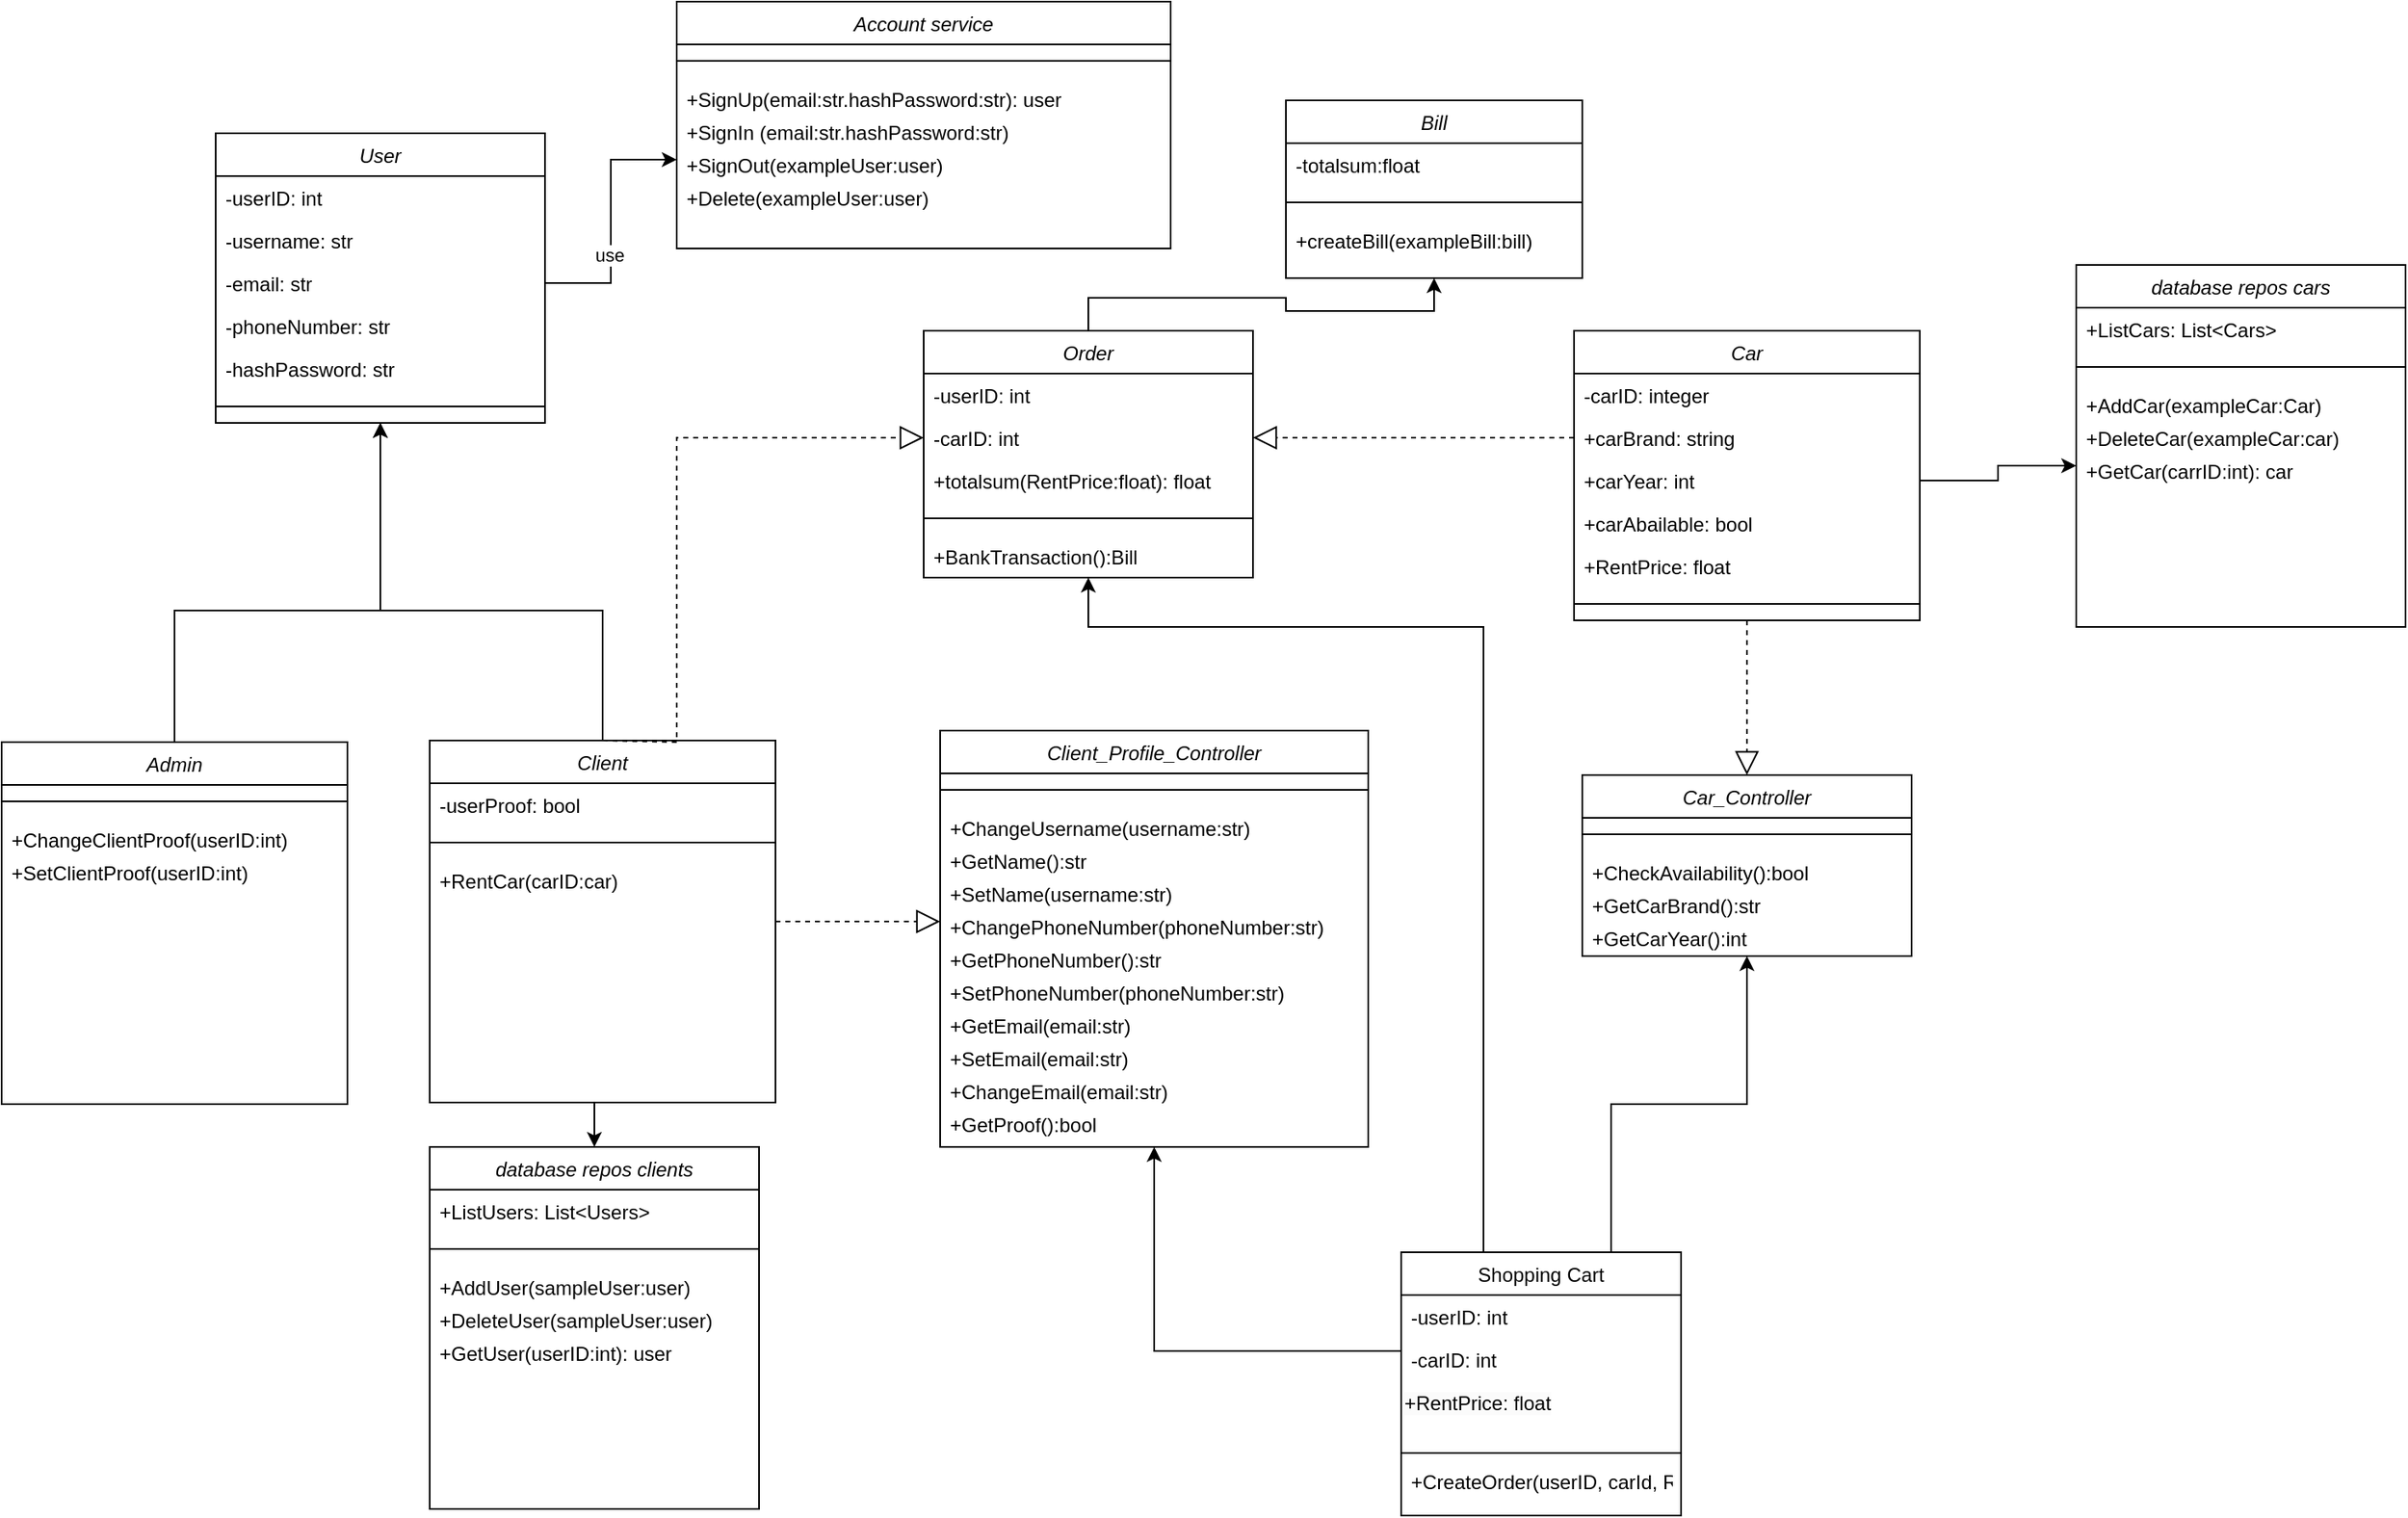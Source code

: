 <mxfile version="23.1.7" type="github">
  <diagram id="C5RBs43oDa-KdzZeNtuy" name="Page-1">
    <mxGraphModel dx="2587" dy="868" grid="1" gridSize="10" guides="1" tooltips="1" connect="1" arrows="1" fold="1" page="1" pageScale="1" pageWidth="827" pageHeight="1169" math="0" shadow="0">
      <root>
        <mxCell id="WIyWlLk6GJQsqaUBKTNV-0" />
        <mxCell id="WIyWlLk6GJQsqaUBKTNV-1" parent="WIyWlLk6GJQsqaUBKTNV-0" />
        <mxCell id="soWW_ZqdvupLJVpwj8kI-0" value="User" style="swimlane;fontStyle=2;align=center;verticalAlign=top;childLayout=stackLayout;horizontal=1;startSize=26;horizontalStack=0;resizeParent=1;resizeLast=0;collapsible=1;marginBottom=0;rounded=0;shadow=0;strokeWidth=1;" parent="WIyWlLk6GJQsqaUBKTNV-1" vertex="1">
          <mxGeometry x="90" y="700" width="200" height="176" as="geometry">
            <mxRectangle x="200" y="60" width="160" height="26" as="alternateBounds" />
          </mxGeometry>
        </mxCell>
        <mxCell id="soWW_ZqdvupLJVpwj8kI-93" value="-userID: int" style="text;align=left;verticalAlign=top;spacingLeft=4;spacingRight=4;overflow=hidden;rotatable=0;points=[[0,0.5],[1,0.5]];portConstraint=eastwest;rounded=0;shadow=0;html=0;" parent="soWW_ZqdvupLJVpwj8kI-0" vertex="1">
          <mxGeometry y="26" width="200" height="26" as="geometry" />
        </mxCell>
        <mxCell id="soWW_ZqdvupLJVpwj8kI-2" value="-username: str" style="text;align=left;verticalAlign=top;spacingLeft=4;spacingRight=4;overflow=hidden;rotatable=0;points=[[0,0.5],[1,0.5]];portConstraint=eastwest;" parent="soWW_ZqdvupLJVpwj8kI-0" vertex="1">
          <mxGeometry y="52" width="200" height="26" as="geometry" />
        </mxCell>
        <mxCell id="Kl_dRkSv7i4Bv8vPfmTF-9" value="-email: str" style="text;align=left;verticalAlign=top;spacingLeft=4;spacingRight=4;overflow=hidden;rotatable=0;points=[[0,0.5],[1,0.5]];portConstraint=eastwest;rounded=0;shadow=0;html=0;" parent="soWW_ZqdvupLJVpwj8kI-0" vertex="1">
          <mxGeometry y="78" width="200" height="26" as="geometry" />
        </mxCell>
        <mxCell id="Kl_dRkSv7i4Bv8vPfmTF-8" value="-phoneNumber: str" style="text;align=left;verticalAlign=top;spacingLeft=4;spacingRight=4;overflow=hidden;rotatable=0;points=[[0,0.5],[1,0.5]];portConstraint=eastwest;rounded=0;shadow=0;html=0;" parent="soWW_ZqdvupLJVpwj8kI-0" vertex="1">
          <mxGeometry y="104" width="200" height="26" as="geometry" />
        </mxCell>
        <mxCell id="soWW_ZqdvupLJVpwj8kI-47" value="-hashPassword: str" style="text;align=left;verticalAlign=top;spacingLeft=4;spacingRight=4;overflow=hidden;rotatable=0;points=[[0,0.5],[1,0.5]];portConstraint=eastwest;rounded=0;shadow=0;html=0;" parent="soWW_ZqdvupLJVpwj8kI-0" vertex="1">
          <mxGeometry y="130" width="200" height="26" as="geometry" />
        </mxCell>
        <mxCell id="soWW_ZqdvupLJVpwj8kI-3" value="" style="line;html=1;strokeWidth=1;align=left;verticalAlign=middle;spacingTop=-1;spacingLeft=3;spacingRight=3;rotatable=0;labelPosition=right;points=[];portConstraint=eastwest;" parent="soWW_ZqdvupLJVpwj8kI-0" vertex="1">
          <mxGeometry y="156" width="200" height="20" as="geometry" />
        </mxCell>
        <mxCell id="wOOfgnsHMAA_3vp998aU-0" style="edgeStyle=orthogonalEdgeStyle;rounded=0;orthogonalLoop=1;jettySize=auto;html=1;exitX=0.5;exitY=0;exitDx=0;exitDy=0;entryX=0.5;entryY=1;entryDx=0;entryDy=0;" edge="1" parent="WIyWlLk6GJQsqaUBKTNV-1" source="soWW_ZqdvupLJVpwj8kI-10" target="soWW_ZqdvupLJVpwj8kI-0">
          <mxGeometry relative="1" as="geometry">
            <mxPoint x="130" y="910" as="targetPoint" />
            <Array as="points">
              <mxPoint x="65" y="990" />
              <mxPoint x="190" y="990" />
            </Array>
          </mxGeometry>
        </mxCell>
        <mxCell id="soWW_ZqdvupLJVpwj8kI-10" value="Admin" style="swimlane;fontStyle=2;align=center;verticalAlign=top;childLayout=stackLayout;horizontal=1;startSize=26;horizontalStack=0;resizeParent=1;resizeLast=0;collapsible=1;marginBottom=0;rounded=0;shadow=0;strokeWidth=1;" parent="WIyWlLk6GJQsqaUBKTNV-1" vertex="1">
          <mxGeometry x="-40" y="1070" width="210" height="220" as="geometry">
            <mxRectangle x="200" y="60" width="160" height="26" as="alternateBounds" />
          </mxGeometry>
        </mxCell>
        <mxCell id="soWW_ZqdvupLJVpwj8kI-13" value="" style="line;html=1;strokeWidth=1;align=left;verticalAlign=middle;spacingTop=-1;spacingLeft=3;spacingRight=3;rotatable=0;labelPosition=right;points=[];portConstraint=eastwest;" parent="soWW_ZqdvupLJVpwj8kI-10" vertex="1">
          <mxGeometry y="26" width="210" height="20" as="geometry" />
        </mxCell>
        <mxCell id="soWW_ZqdvupLJVpwj8kI-92" value="+ChangeClientProof(userID:int)" style="text;align=left;verticalAlign=top;spacingLeft=4;spacingRight=4;overflow=hidden;rotatable=0;points=[[0,0.5],[1,0.5]];portConstraint=eastwest;" parent="soWW_ZqdvupLJVpwj8kI-10" vertex="1">
          <mxGeometry y="46" width="210" height="20" as="geometry" />
        </mxCell>
        <mxCell id="soWW_ZqdvupLJVpwj8kI-95" value="+SetClientProof(userID:int)" style="text;align=left;verticalAlign=top;spacingLeft=4;spacingRight=4;overflow=hidden;rotatable=0;points=[[0,0.5],[1,0.5]];portConstraint=eastwest;" parent="soWW_ZqdvupLJVpwj8kI-10" vertex="1">
          <mxGeometry y="66" width="210" height="20" as="geometry" />
        </mxCell>
        <mxCell id="soWW_ZqdvupLJVpwj8kI-132" style="edgeStyle=orthogonalEdgeStyle;rounded=0;orthogonalLoop=1;jettySize=auto;html=1;exitX=0.5;exitY=1;exitDx=0;exitDy=0;entryX=0.5;entryY=0;entryDx=0;entryDy=0;" parent="WIyWlLk6GJQsqaUBKTNV-1" source="soWW_ZqdvupLJVpwj8kI-19" target="soWW_ZqdvupLJVpwj8kI-125" edge="1">
          <mxGeometry relative="1" as="geometry" />
        </mxCell>
        <mxCell id="wOOfgnsHMAA_3vp998aU-1" style="edgeStyle=orthogonalEdgeStyle;rounded=0;orthogonalLoop=1;jettySize=auto;html=1;exitX=0.5;exitY=0;exitDx=0;exitDy=0;entryX=0.5;entryY=1;entryDx=0;entryDy=0;" edge="1" parent="WIyWlLk6GJQsqaUBKTNV-1" source="soWW_ZqdvupLJVpwj8kI-19" target="soWW_ZqdvupLJVpwj8kI-0">
          <mxGeometry relative="1" as="geometry">
            <Array as="points">
              <mxPoint x="320" y="990" />
              <mxPoint x="160" y="990" />
            </Array>
          </mxGeometry>
        </mxCell>
        <mxCell id="soWW_ZqdvupLJVpwj8kI-19" value="Client" style="swimlane;fontStyle=2;align=center;verticalAlign=top;childLayout=stackLayout;horizontal=1;startSize=26;horizontalStack=0;resizeParent=1;resizeLast=0;collapsible=1;marginBottom=0;rounded=0;shadow=0;strokeWidth=1;" parent="WIyWlLk6GJQsqaUBKTNV-1" vertex="1">
          <mxGeometry x="220" y="1069" width="210" height="220" as="geometry">
            <mxRectangle x="200" y="60" width="160" height="26" as="alternateBounds" />
          </mxGeometry>
        </mxCell>
        <mxCell id="soWW_ZqdvupLJVpwj8kI-96" value="-userProof: bool" style="text;align=left;verticalAlign=top;spacingLeft=4;spacingRight=4;overflow=hidden;rotatable=0;points=[[0,0.5],[1,0.5]];portConstraint=eastwest;rounded=0;shadow=0;html=0;" parent="soWW_ZqdvupLJVpwj8kI-19" vertex="1">
          <mxGeometry y="26" width="210" height="26" as="geometry" />
        </mxCell>
        <mxCell id="soWW_ZqdvupLJVpwj8kI-22" value="" style="line;html=1;strokeWidth=1;align=left;verticalAlign=middle;spacingTop=-1;spacingLeft=3;spacingRight=3;rotatable=0;labelPosition=right;points=[];portConstraint=eastwest;" parent="soWW_ZqdvupLJVpwj8kI-19" vertex="1">
          <mxGeometry y="52" width="210" height="20" as="geometry" />
        </mxCell>
        <mxCell id="soWW_ZqdvupLJVpwj8kI-25" value="+RentCar(carID:car)" style="text;align=left;verticalAlign=top;spacingLeft=4;spacingRight=4;overflow=hidden;rotatable=0;points=[[0,0.5],[1,0.5]];portConstraint=eastwest;" parent="soWW_ZqdvupLJVpwj8kI-19" vertex="1">
          <mxGeometry y="72" width="210" height="20" as="geometry" />
        </mxCell>
        <mxCell id="soWW_ZqdvupLJVpwj8kI-28" value="Client_Profile_Controller" style="swimlane;fontStyle=2;align=center;verticalAlign=top;childLayout=stackLayout;horizontal=1;startSize=26;horizontalStack=0;resizeParent=1;resizeLast=0;collapsible=1;marginBottom=0;rounded=0;shadow=0;strokeWidth=1;" parent="WIyWlLk6GJQsqaUBKTNV-1" vertex="1">
          <mxGeometry x="530" y="1063" width="260" height="253" as="geometry">
            <mxRectangle x="200" y="60" width="160" height="26" as="alternateBounds" />
          </mxGeometry>
        </mxCell>
        <mxCell id="soWW_ZqdvupLJVpwj8kI-33" value="" style="line;html=1;strokeWidth=1;align=left;verticalAlign=middle;spacingTop=-1;spacingLeft=3;spacingRight=3;rotatable=0;labelPosition=right;points=[];portConstraint=eastwest;" parent="soWW_ZqdvupLJVpwj8kI-28" vertex="1">
          <mxGeometry y="26" width="260" height="20" as="geometry" />
        </mxCell>
        <mxCell id="soWW_ZqdvupLJVpwj8kI-34" value="+ChangeUsername(username:str)" style="text;align=left;verticalAlign=top;spacingLeft=4;spacingRight=4;overflow=hidden;rotatable=0;points=[[0,0.5],[1,0.5]];portConstraint=eastwest;" parent="soWW_ZqdvupLJVpwj8kI-28" vertex="1">
          <mxGeometry y="46" width="260" height="20" as="geometry" />
        </mxCell>
        <mxCell id="soWW_ZqdvupLJVpwj8kI-35" value="+GetName():str" style="text;align=left;verticalAlign=top;spacingLeft=4;spacingRight=4;overflow=hidden;rotatable=0;points=[[0,0.5],[1,0.5]];portConstraint=eastwest;" parent="soWW_ZqdvupLJVpwj8kI-28" vertex="1">
          <mxGeometry y="66" width="260" height="20" as="geometry" />
        </mxCell>
        <mxCell id="soWW_ZqdvupLJVpwj8kI-37" value="+SetName(username:str)" style="text;align=left;verticalAlign=top;spacingLeft=4;spacingRight=4;overflow=hidden;rotatable=0;points=[[0,0.5],[1,0.5]];portConstraint=eastwest;" parent="soWW_ZqdvupLJVpwj8kI-28" vertex="1">
          <mxGeometry y="86" width="260" height="20" as="geometry" />
        </mxCell>
        <mxCell id="soWW_ZqdvupLJVpwj8kI-39" value="+ChangePhoneNumber(phoneNumber:str)" style="text;align=left;verticalAlign=top;spacingLeft=4;spacingRight=4;overflow=hidden;rotatable=0;points=[[0,0.5],[1,0.5]];portConstraint=eastwest;" parent="soWW_ZqdvupLJVpwj8kI-28" vertex="1">
          <mxGeometry y="106" width="260" height="20" as="geometry" />
        </mxCell>
        <mxCell id="soWW_ZqdvupLJVpwj8kI-40" value="+GetPhoneNumber():str" style="text;align=left;verticalAlign=top;spacingLeft=4;spacingRight=4;overflow=hidden;rotatable=0;points=[[0,0.5],[1,0.5]];portConstraint=eastwest;" parent="soWW_ZqdvupLJVpwj8kI-28" vertex="1">
          <mxGeometry y="126" width="260" height="20" as="geometry" />
        </mxCell>
        <mxCell id="soWW_ZqdvupLJVpwj8kI-41" value="+SetPhoneNumber(phoneNumber:str)" style="text;align=left;verticalAlign=top;spacingLeft=4;spacingRight=4;overflow=hidden;rotatable=0;points=[[0,0.5],[1,0.5]];portConstraint=eastwest;" parent="soWW_ZqdvupLJVpwj8kI-28" vertex="1">
          <mxGeometry y="146" width="260" height="20" as="geometry" />
        </mxCell>
        <mxCell id="soWW_ZqdvupLJVpwj8kI-42" value="+GetEmail(email:str)" style="text;align=left;verticalAlign=top;spacingLeft=4;spacingRight=4;overflow=hidden;rotatable=0;points=[[0,0.5],[1,0.5]];portConstraint=eastwest;" parent="soWW_ZqdvupLJVpwj8kI-28" vertex="1">
          <mxGeometry y="166" width="260" height="20" as="geometry" />
        </mxCell>
        <mxCell id="soWW_ZqdvupLJVpwj8kI-43" value="+SetEmail(email:str)" style="text;align=left;verticalAlign=top;spacingLeft=4;spacingRight=4;overflow=hidden;rotatable=0;points=[[0,0.5],[1,0.5]];portConstraint=eastwest;" parent="soWW_ZqdvupLJVpwj8kI-28" vertex="1">
          <mxGeometry y="186" width="260" height="20" as="geometry" />
        </mxCell>
        <mxCell id="soWW_ZqdvupLJVpwj8kI-44" value="+ChangeEmail(email:str)" style="text;align=left;verticalAlign=top;spacingLeft=4;spacingRight=4;overflow=hidden;rotatable=0;points=[[0,0.5],[1,0.5]];portConstraint=eastwest;" parent="soWW_ZqdvupLJVpwj8kI-28" vertex="1">
          <mxGeometry y="206" width="260" height="20" as="geometry" />
        </mxCell>
        <mxCell id="soWW_ZqdvupLJVpwj8kI-94" value="+GetProof():bool" style="text;align=left;verticalAlign=top;spacingLeft=4;spacingRight=4;overflow=hidden;rotatable=0;points=[[0,0.5],[1,0.5]];portConstraint=eastwest;" parent="soWW_ZqdvupLJVpwj8kI-28" vertex="1">
          <mxGeometry y="226" width="260" height="20" as="geometry" />
        </mxCell>
        <mxCell id="soWW_ZqdvupLJVpwj8kI-51" value="" style="endArrow=block;dashed=1;endFill=0;endSize=12;html=1;rounded=0;entryX=0;entryY=0.5;entryDx=0;entryDy=0;exitX=1;exitY=0.5;exitDx=0;exitDy=0;" parent="WIyWlLk6GJQsqaUBKTNV-1" source="soWW_ZqdvupLJVpwj8kI-19" target="soWW_ZqdvupLJVpwj8kI-39" edge="1">
          <mxGeometry width="160" relative="1" as="geometry">
            <mxPoint x="430" y="1196" as="sourcePoint" />
            <mxPoint x="530" y="1140" as="targetPoint" />
            <Array as="points" />
          </mxGeometry>
        </mxCell>
        <mxCell id="soWW_ZqdvupLJVpwj8kI-81" style="edgeStyle=orthogonalEdgeStyle;rounded=0;orthogonalLoop=1;jettySize=auto;html=1;exitX=0.75;exitY=0;exitDx=0;exitDy=0;entryX=0.5;entryY=1;entryDx=0;entryDy=0;" parent="WIyWlLk6GJQsqaUBKTNV-1" source="soWW_ZqdvupLJVpwj8kI-52" target="soWW_ZqdvupLJVpwj8kI-70" edge="1">
          <mxGeometry relative="1" as="geometry" />
        </mxCell>
        <mxCell id="wOOfgnsHMAA_3vp998aU-40" style="edgeStyle=orthogonalEdgeStyle;rounded=0;orthogonalLoop=1;jettySize=auto;html=1;exitX=0.5;exitY=0;exitDx=0;exitDy=0;entryX=0.5;entryY=1;entryDx=0;entryDy=0;" edge="1" parent="WIyWlLk6GJQsqaUBKTNV-1" source="soWW_ZqdvupLJVpwj8kI-52" target="wOOfgnsHMAA_3vp998aU-22">
          <mxGeometry relative="1" as="geometry">
            <Array as="points">
              <mxPoint x="860" y="1380" />
              <mxPoint x="860" y="1000" />
              <mxPoint x="620" y="1000" />
            </Array>
          </mxGeometry>
        </mxCell>
        <mxCell id="soWW_ZqdvupLJVpwj8kI-52" value="Shopping Cart" style="swimlane;fontStyle=0;align=center;verticalAlign=top;childLayout=stackLayout;horizontal=1;startSize=26;horizontalStack=0;resizeParent=1;resizeLast=0;collapsible=1;marginBottom=0;rounded=0;shadow=0;strokeWidth=1;" parent="WIyWlLk6GJQsqaUBKTNV-1" vertex="1">
          <mxGeometry x="810" y="1380" width="170" height="160" as="geometry">
            <mxRectangle x="550" y="140" width="160" height="26" as="alternateBounds" />
          </mxGeometry>
        </mxCell>
        <mxCell id="soWW_ZqdvupLJVpwj8kI-1" value="-userID: int" style="text;align=left;verticalAlign=top;spacingLeft=4;spacingRight=4;overflow=hidden;rotatable=0;points=[[0,0.5],[1,0.5]];portConstraint=eastwest;rounded=0;shadow=0;html=0;" parent="soWW_ZqdvupLJVpwj8kI-52" vertex="1">
          <mxGeometry y="26" width="170" height="26" as="geometry" />
        </mxCell>
        <mxCell id="soWW_ZqdvupLJVpwj8kI-61" value="-carID: int" style="text;align=left;verticalAlign=top;spacingLeft=4;spacingRight=4;overflow=hidden;rotatable=0;points=[[0,0.5],[1,0.5]];portConstraint=eastwest;rounded=0;shadow=0;html=0;" parent="soWW_ZqdvupLJVpwj8kI-52" vertex="1">
          <mxGeometry y="52" width="170" height="26" as="geometry" />
        </mxCell>
        <mxCell id="wOOfgnsHMAA_3vp998aU-41" value="&lt;span style=&quot;color: rgb(0, 0, 0); font-family: Helvetica; font-size: 12px; font-style: normal; font-variant-ligatures: normal; font-variant-caps: normal; font-weight: 400; letter-spacing: normal; orphans: 2; text-align: left; text-indent: 0px; text-transform: none; widows: 2; word-spacing: 0px; -webkit-text-stroke-width: 0px; background-color: rgb(251, 251, 251); text-decoration-thickness: initial; text-decoration-style: initial; text-decoration-color: initial; float: none; display: inline !important;&quot;&gt;+RentPrice: float&lt;/span&gt;" style="text;whiteSpace=wrap;html=1;" vertex="1" parent="soWW_ZqdvupLJVpwj8kI-52">
          <mxGeometry y="78" width="170" height="40" as="geometry" />
        </mxCell>
        <mxCell id="soWW_ZqdvupLJVpwj8kI-58" value="" style="line;html=1;strokeWidth=1;align=left;verticalAlign=middle;spacingTop=-1;spacingLeft=3;spacingRight=3;rotatable=0;labelPosition=right;points=[];portConstraint=eastwest;" parent="soWW_ZqdvupLJVpwj8kI-52" vertex="1">
          <mxGeometry y="118" width="170" height="8" as="geometry" />
        </mxCell>
        <mxCell id="soWW_ZqdvupLJVpwj8kI-112" value="+CreateOrder(userID, carId, RentPrice):order" style="text;align=left;verticalAlign=top;spacingLeft=4;spacingRight=4;overflow=hidden;rotatable=0;points=[[0,0.5],[1,0.5]];portConstraint=eastwest;" parent="soWW_ZqdvupLJVpwj8kI-52" vertex="1">
          <mxGeometry y="126" width="170" height="24" as="geometry" />
        </mxCell>
        <mxCell id="soWW_ZqdvupLJVpwj8kI-62" value="Car" style="swimlane;fontStyle=2;align=center;verticalAlign=top;childLayout=stackLayout;horizontal=1;startSize=26;horizontalStack=0;resizeParent=1;resizeLast=0;collapsible=1;marginBottom=0;rounded=0;shadow=0;strokeWidth=1;" parent="WIyWlLk6GJQsqaUBKTNV-1" vertex="1">
          <mxGeometry x="915" y="820" width="210" height="176" as="geometry">
            <mxRectangle x="200" y="60" width="160" height="26" as="alternateBounds" />
          </mxGeometry>
        </mxCell>
        <mxCell id="soWW_ZqdvupLJVpwj8kI-63" value="-carID: integer" style="text;align=left;verticalAlign=top;spacingLeft=4;spacingRight=4;overflow=hidden;rotatable=0;points=[[0,0.5],[1,0.5]];portConstraint=eastwest;rounded=0;shadow=0;html=0;" parent="soWW_ZqdvupLJVpwj8kI-62" vertex="1">
          <mxGeometry y="26" width="210" height="26" as="geometry" />
        </mxCell>
        <mxCell id="wOOfgnsHMAA_3vp998aU-2" value="+carBrand: string" style="text;align=left;verticalAlign=top;spacingLeft=4;spacingRight=4;overflow=hidden;rotatable=0;points=[[0,0.5],[1,0.5]];portConstraint=eastwest;" vertex="1" parent="soWW_ZqdvupLJVpwj8kI-62">
          <mxGeometry y="52" width="210" height="26" as="geometry" />
        </mxCell>
        <mxCell id="soWW_ZqdvupLJVpwj8kI-64" value="+carYear: int" style="text;align=left;verticalAlign=top;spacingLeft=4;spacingRight=4;overflow=hidden;rotatable=0;points=[[0,0.5],[1,0.5]];portConstraint=eastwest;" parent="soWW_ZqdvupLJVpwj8kI-62" vertex="1">
          <mxGeometry y="78" width="210" height="26" as="geometry" />
        </mxCell>
        <mxCell id="wOOfgnsHMAA_3vp998aU-33" value="+carAbailable: bool" style="text;align=left;verticalAlign=top;spacingLeft=4;spacingRight=4;overflow=hidden;rotatable=0;points=[[0,0.5],[1,0.5]];portConstraint=eastwest;" vertex="1" parent="soWW_ZqdvupLJVpwj8kI-62">
          <mxGeometry y="104" width="210" height="26" as="geometry" />
        </mxCell>
        <mxCell id="wOOfgnsHMAA_3vp998aU-34" value="+RentPrice: float" style="text;align=left;verticalAlign=top;spacingLeft=4;spacingRight=4;overflow=hidden;rotatable=0;points=[[0,0.5],[1,0.5]];portConstraint=eastwest;" vertex="1" parent="soWW_ZqdvupLJVpwj8kI-62">
          <mxGeometry y="130" width="210" height="26" as="geometry" />
        </mxCell>
        <mxCell id="soWW_ZqdvupLJVpwj8kI-66" value="" style="line;html=1;strokeWidth=1;align=left;verticalAlign=middle;spacingTop=-1;spacingLeft=3;spacingRight=3;rotatable=0;labelPosition=right;points=[];portConstraint=eastwest;" parent="soWW_ZqdvupLJVpwj8kI-62" vertex="1">
          <mxGeometry y="156" width="210" height="20" as="geometry" />
        </mxCell>
        <mxCell id="soWW_ZqdvupLJVpwj8kI-70" value="Car_Controller" style="swimlane;fontStyle=2;align=center;verticalAlign=top;childLayout=stackLayout;horizontal=1;startSize=26;horizontalStack=0;resizeParent=1;resizeLast=0;collapsible=1;marginBottom=0;rounded=0;shadow=0;strokeWidth=1;" parent="WIyWlLk6GJQsqaUBKTNV-1" vertex="1">
          <mxGeometry x="920" y="1090" width="200" height="110" as="geometry">
            <mxRectangle x="200" y="60" width="160" height="26" as="alternateBounds" />
          </mxGeometry>
        </mxCell>
        <mxCell id="soWW_ZqdvupLJVpwj8kI-74" value="" style="line;html=1;strokeWidth=1;align=left;verticalAlign=middle;spacingTop=-1;spacingLeft=3;spacingRight=3;rotatable=0;labelPosition=right;points=[];portConstraint=eastwest;" parent="soWW_ZqdvupLJVpwj8kI-70" vertex="1">
          <mxGeometry y="26" width="200" height="20" as="geometry" />
        </mxCell>
        <mxCell id="wOOfgnsHMAA_3vp998aU-32" value="+CheckAvailability():bool" style="text;align=left;verticalAlign=top;spacingLeft=4;spacingRight=4;overflow=hidden;rotatable=0;points=[[0,0.5],[1,0.5]];portConstraint=eastwest;" vertex="1" parent="soWW_ZqdvupLJVpwj8kI-70">
          <mxGeometry y="46" width="200" height="20" as="geometry" />
        </mxCell>
        <mxCell id="soWW_ZqdvupLJVpwj8kI-76" value="+GetCarBrand():str&#xa;" style="text;align=left;verticalAlign=top;spacingLeft=4;spacingRight=4;overflow=hidden;rotatable=0;points=[[0,0.5],[1,0.5]];portConstraint=eastwest;" parent="soWW_ZqdvupLJVpwj8kI-70" vertex="1">
          <mxGeometry y="66" width="200" height="20" as="geometry" />
        </mxCell>
        <mxCell id="wOOfgnsHMAA_3vp998aU-21" value="+GetCarYear():int" style="text;align=left;verticalAlign=top;spacingLeft=4;spacingRight=4;overflow=hidden;rotatable=0;points=[[0,0.5],[1,0.5]];portConstraint=eastwest;" vertex="1" parent="soWW_ZqdvupLJVpwj8kI-70">
          <mxGeometry y="86" width="200" height="20" as="geometry" />
        </mxCell>
        <mxCell id="soWW_ZqdvupLJVpwj8kI-80" style="edgeStyle=orthogonalEdgeStyle;rounded=0;orthogonalLoop=1;jettySize=auto;html=1;exitX=0;exitY=0.5;exitDx=0;exitDy=0;entryX=0.5;entryY=1;entryDx=0;entryDy=0;" parent="WIyWlLk6GJQsqaUBKTNV-1" source="soWW_ZqdvupLJVpwj8kI-61" target="soWW_ZqdvupLJVpwj8kI-28" edge="1">
          <mxGeometry relative="1" as="geometry">
            <mxPoint x="810" y="1380" as="sourcePoint" />
            <mxPoint x="660" y="1290" as="targetPoint" />
            <Array as="points">
              <mxPoint x="810" y="1440" />
              <mxPoint x="660" y="1440" />
            </Array>
          </mxGeometry>
        </mxCell>
        <mxCell id="soWW_ZqdvupLJVpwj8kI-82" value="Account service" style="swimlane;fontStyle=2;align=center;verticalAlign=top;childLayout=stackLayout;horizontal=1;startSize=26;horizontalStack=0;resizeParent=1;resizeLast=0;collapsible=1;marginBottom=0;rounded=0;shadow=0;strokeWidth=1;" parent="WIyWlLk6GJQsqaUBKTNV-1" vertex="1">
          <mxGeometry x="370" y="620" width="300" height="150" as="geometry">
            <mxRectangle x="200" y="60" width="160" height="26" as="alternateBounds" />
          </mxGeometry>
        </mxCell>
        <mxCell id="soWW_ZqdvupLJVpwj8kI-87" value="" style="line;html=1;strokeWidth=1;align=left;verticalAlign=middle;spacingTop=-1;spacingLeft=3;spacingRight=3;rotatable=0;labelPosition=right;points=[];portConstraint=eastwest;" parent="soWW_ZqdvupLJVpwj8kI-82" vertex="1">
          <mxGeometry y="26" width="300" height="20" as="geometry" />
        </mxCell>
        <mxCell id="soWW_ZqdvupLJVpwj8kI-88" value="+SignUp(email:str.hashPassword:str): user" style="text;align=left;verticalAlign=top;spacingLeft=4;spacingRight=4;overflow=hidden;rotatable=0;points=[[0,0.5],[1,0.5]];portConstraint=eastwest;" parent="soWW_ZqdvupLJVpwj8kI-82" vertex="1">
          <mxGeometry y="46" width="300" height="20" as="geometry" />
        </mxCell>
        <mxCell id="soWW_ZqdvupLJVpwj8kI-103" value="+SignIn (email:str.hashPassword:str)&#xa;" style="text;align=left;verticalAlign=top;spacingLeft=4;spacingRight=4;overflow=hidden;rotatable=0;points=[[0,0.5],[1,0.5]];portConstraint=eastwest;" parent="soWW_ZqdvupLJVpwj8kI-82" vertex="1">
          <mxGeometry y="66" width="300" height="20" as="geometry" />
        </mxCell>
        <mxCell id="soWW_ZqdvupLJVpwj8kI-104" value="+SignOut(exampleUser:user)" style="text;align=left;verticalAlign=top;spacingLeft=4;spacingRight=4;overflow=hidden;rotatable=0;points=[[0,0.5],[1,0.5]];portConstraint=eastwest;" parent="soWW_ZqdvupLJVpwj8kI-82" vertex="1">
          <mxGeometry y="86" width="300" height="20" as="geometry" />
        </mxCell>
        <mxCell id="soWW_ZqdvupLJVpwj8kI-105" value="+Delete(exampleUser:user)" style="text;align=left;verticalAlign=top;spacingLeft=4;spacingRight=4;overflow=hidden;rotatable=0;points=[[0,0.5],[1,0.5]];portConstraint=eastwest;" parent="soWW_ZqdvupLJVpwj8kI-82" vertex="1">
          <mxGeometry y="106" width="300" height="20" as="geometry" />
        </mxCell>
        <mxCell id="soWW_ZqdvupLJVpwj8kI-101" value="" style="endArrow=block;dashed=1;endFill=0;endSize=12;html=1;rounded=0;entryX=0.5;entryY=0;entryDx=0;entryDy=0;exitX=0.5;exitY=1;exitDx=0;exitDy=0;" parent="WIyWlLk6GJQsqaUBKTNV-1" source="soWW_ZqdvupLJVpwj8kI-62" target="soWW_ZqdvupLJVpwj8kI-70" edge="1">
          <mxGeometry width="160" relative="1" as="geometry">
            <mxPoint x="952" y="970" as="sourcePoint" />
            <mxPoint x="1060" y="1035" as="targetPoint" />
          </mxGeometry>
        </mxCell>
        <mxCell id="soWW_ZqdvupLJVpwj8kI-106" style="edgeStyle=orthogonalEdgeStyle;rounded=0;orthogonalLoop=1;jettySize=auto;html=1;exitX=1;exitY=0.5;exitDx=0;exitDy=0;entryX=0;entryY=0.5;entryDx=0;entryDy=0;" parent="WIyWlLk6GJQsqaUBKTNV-1" source="Kl_dRkSv7i4Bv8vPfmTF-9" target="soWW_ZqdvupLJVpwj8kI-104" edge="1">
          <mxGeometry relative="1" as="geometry" />
        </mxCell>
        <mxCell id="soWW_ZqdvupLJVpwj8kI-107" value="use" style="edgeLabel;html=1;align=center;verticalAlign=middle;resizable=0;points=[];" parent="soWW_ZqdvupLJVpwj8kI-106" vertex="1" connectable="0">
          <mxGeometry x="-0.262" y="1" relative="1" as="geometry">
            <mxPoint as="offset" />
          </mxGeometry>
        </mxCell>
        <mxCell id="soWW_ZqdvupLJVpwj8kI-125" value="database repos clients" style="swimlane;fontStyle=2;align=center;verticalAlign=top;childLayout=stackLayout;horizontal=1;startSize=26;horizontalStack=0;resizeParent=1;resizeLast=0;collapsible=1;marginBottom=0;rounded=0;shadow=0;strokeWidth=1;" parent="WIyWlLk6GJQsqaUBKTNV-1" vertex="1">
          <mxGeometry x="220" y="1316" width="200" height="220" as="geometry">
            <mxRectangle x="200" y="60" width="160" height="26" as="alternateBounds" />
          </mxGeometry>
        </mxCell>
        <mxCell id="soWW_ZqdvupLJVpwj8kI-130" value="+ListUsers: List&lt;Users&gt;" style="text;align=left;verticalAlign=top;spacingLeft=4;spacingRight=4;overflow=hidden;rotatable=0;points=[[0,0.5],[1,0.5]];portConstraint=eastwest;" parent="soWW_ZqdvupLJVpwj8kI-125" vertex="1">
          <mxGeometry y="26" width="200" height="26" as="geometry" />
        </mxCell>
        <mxCell id="soWW_ZqdvupLJVpwj8kI-127" value="" style="line;html=1;strokeWidth=1;align=left;verticalAlign=middle;spacingTop=-1;spacingLeft=3;spacingRight=3;rotatable=0;labelPosition=right;points=[];portConstraint=eastwest;" parent="soWW_ZqdvupLJVpwj8kI-125" vertex="1">
          <mxGeometry y="52" width="200" height="20" as="geometry" />
        </mxCell>
        <mxCell id="soWW_ZqdvupLJVpwj8kI-128" value="+AddUser(sampleUser:user)" style="text;align=left;verticalAlign=top;spacingLeft=4;spacingRight=4;overflow=hidden;rotatable=0;points=[[0,0.5],[1,0.5]];portConstraint=eastwest;" parent="soWW_ZqdvupLJVpwj8kI-125" vertex="1">
          <mxGeometry y="72" width="200" height="20" as="geometry" />
        </mxCell>
        <mxCell id="soWW_ZqdvupLJVpwj8kI-129" value="+DeleteUser(sampleUser:user)" style="text;align=left;verticalAlign=top;spacingLeft=4;spacingRight=4;overflow=hidden;rotatable=0;points=[[0,0.5],[1,0.5]];portConstraint=eastwest;" parent="soWW_ZqdvupLJVpwj8kI-125" vertex="1">
          <mxGeometry y="92" width="200" height="20" as="geometry" />
        </mxCell>
        <mxCell id="soWW_ZqdvupLJVpwj8kI-131" value="+GetUser(userID:int): user" style="text;align=left;verticalAlign=top;spacingLeft=4;spacingRight=4;overflow=hidden;rotatable=0;points=[[0,0.5],[1,0.5]];portConstraint=eastwest;" parent="soWW_ZqdvupLJVpwj8kI-125" vertex="1">
          <mxGeometry y="112" width="200" height="20" as="geometry" />
        </mxCell>
        <mxCell id="wOOfgnsHMAA_3vp998aU-13" value="database repos cars" style="swimlane;fontStyle=2;align=center;verticalAlign=top;childLayout=stackLayout;horizontal=1;startSize=26;horizontalStack=0;resizeParent=1;resizeLast=0;collapsible=1;marginBottom=0;rounded=0;shadow=0;strokeWidth=1;" vertex="1" parent="WIyWlLk6GJQsqaUBKTNV-1">
          <mxGeometry x="1220" y="780" width="200" height="220" as="geometry">
            <mxRectangle x="200" y="60" width="160" height="26" as="alternateBounds" />
          </mxGeometry>
        </mxCell>
        <mxCell id="wOOfgnsHMAA_3vp998aU-14" value="+ListCars: List&lt;Cars&gt;" style="text;align=left;verticalAlign=top;spacingLeft=4;spacingRight=4;overflow=hidden;rotatable=0;points=[[0,0.5],[1,0.5]];portConstraint=eastwest;" vertex="1" parent="wOOfgnsHMAA_3vp998aU-13">
          <mxGeometry y="26" width="200" height="26" as="geometry" />
        </mxCell>
        <mxCell id="wOOfgnsHMAA_3vp998aU-15" value="" style="line;html=1;strokeWidth=1;align=left;verticalAlign=middle;spacingTop=-1;spacingLeft=3;spacingRight=3;rotatable=0;labelPosition=right;points=[];portConstraint=eastwest;" vertex="1" parent="wOOfgnsHMAA_3vp998aU-13">
          <mxGeometry y="52" width="200" height="20" as="geometry" />
        </mxCell>
        <mxCell id="wOOfgnsHMAA_3vp998aU-16" value="+AddCar(exampleCar:Car)" style="text;align=left;verticalAlign=top;spacingLeft=4;spacingRight=4;overflow=hidden;rotatable=0;points=[[0,0.5],[1,0.5]];portConstraint=eastwest;" vertex="1" parent="wOOfgnsHMAA_3vp998aU-13">
          <mxGeometry y="72" width="200" height="20" as="geometry" />
        </mxCell>
        <mxCell id="wOOfgnsHMAA_3vp998aU-17" value="+DeleteCar(exampleCar:car)" style="text;align=left;verticalAlign=top;spacingLeft=4;spacingRight=4;overflow=hidden;rotatable=0;points=[[0,0.5],[1,0.5]];portConstraint=eastwest;" vertex="1" parent="wOOfgnsHMAA_3vp998aU-13">
          <mxGeometry y="92" width="200" height="20" as="geometry" />
        </mxCell>
        <mxCell id="wOOfgnsHMAA_3vp998aU-18" value="+GetCar(carrID:int): car" style="text;align=left;verticalAlign=top;spacingLeft=4;spacingRight=4;overflow=hidden;rotatable=0;points=[[0,0.5],[1,0.5]];portConstraint=eastwest;" vertex="1" parent="wOOfgnsHMAA_3vp998aU-13">
          <mxGeometry y="112" width="200" height="20" as="geometry" />
        </mxCell>
        <mxCell id="wOOfgnsHMAA_3vp998aU-20" style="edgeStyle=orthogonalEdgeStyle;rounded=0;orthogonalLoop=1;jettySize=auto;html=1;exitX=1;exitY=0.5;exitDx=0;exitDy=0;entryX=0;entryY=0.5;entryDx=0;entryDy=0;" edge="1" parent="WIyWlLk6GJQsqaUBKTNV-1" source="soWW_ZqdvupLJVpwj8kI-64" target="wOOfgnsHMAA_3vp998aU-18">
          <mxGeometry relative="1" as="geometry" />
        </mxCell>
        <mxCell id="wOOfgnsHMAA_3vp998aU-52" style="edgeStyle=orthogonalEdgeStyle;rounded=0;orthogonalLoop=1;jettySize=auto;html=1;exitX=0.5;exitY=0;exitDx=0;exitDy=0;entryX=0.5;entryY=1;entryDx=0;entryDy=0;" edge="1" parent="WIyWlLk6GJQsqaUBKTNV-1" source="wOOfgnsHMAA_3vp998aU-22" target="wOOfgnsHMAA_3vp998aU-44">
          <mxGeometry relative="1" as="geometry" />
        </mxCell>
        <mxCell id="wOOfgnsHMAA_3vp998aU-22" value="Order" style="swimlane;fontStyle=2;align=center;verticalAlign=top;childLayout=stackLayout;horizontal=1;startSize=26;horizontalStack=0;resizeParent=1;resizeLast=0;collapsible=1;marginBottom=0;rounded=0;shadow=0;strokeWidth=1;" vertex="1" parent="WIyWlLk6GJQsqaUBKTNV-1">
          <mxGeometry x="520" y="820" width="200" height="150" as="geometry">
            <mxRectangle x="200" y="60" width="160" height="26" as="alternateBounds" />
          </mxGeometry>
        </mxCell>
        <mxCell id="wOOfgnsHMAA_3vp998aU-26" value="-userID: int" style="text;align=left;verticalAlign=top;spacingLeft=4;spacingRight=4;overflow=hidden;rotatable=0;points=[[0,0.5],[1,0.5]];portConstraint=eastwest;rounded=0;shadow=0;html=0;" vertex="1" parent="wOOfgnsHMAA_3vp998aU-22">
          <mxGeometry y="26" width="200" height="26" as="geometry" />
        </mxCell>
        <mxCell id="wOOfgnsHMAA_3vp998aU-27" value="-carID: int" style="text;align=left;verticalAlign=top;spacingLeft=4;spacingRight=4;overflow=hidden;rotatable=0;points=[[0,0.5],[1,0.5]];portConstraint=eastwest;rounded=0;shadow=0;html=0;" vertex="1" parent="wOOfgnsHMAA_3vp998aU-22">
          <mxGeometry y="52" width="200" height="26" as="geometry" />
        </mxCell>
        <mxCell id="wOOfgnsHMAA_3vp998aU-42" value="+totalsum(RentPrice:float): float" style="text;align=left;verticalAlign=top;spacingLeft=4;spacingRight=4;overflow=hidden;rotatable=0;points=[[0,0.5],[1,0.5]];portConstraint=eastwest;rounded=0;shadow=0;html=0;" vertex="1" parent="wOOfgnsHMAA_3vp998aU-22">
          <mxGeometry y="78" width="200" height="26" as="geometry" />
        </mxCell>
        <mxCell id="wOOfgnsHMAA_3vp998aU-23" value="" style="line;html=1;strokeWidth=1;align=left;verticalAlign=middle;spacingTop=-1;spacingLeft=3;spacingRight=3;rotatable=0;labelPosition=right;points=[];portConstraint=eastwest;" vertex="1" parent="wOOfgnsHMAA_3vp998aU-22">
          <mxGeometry y="104" width="200" height="20" as="geometry" />
        </mxCell>
        <mxCell id="wOOfgnsHMAA_3vp998aU-43" value="+BankTransaction():Bill" style="text;align=left;verticalAlign=top;spacingLeft=4;spacingRight=4;overflow=hidden;rotatable=0;points=[[0,0.5],[1,0.5]];portConstraint=eastwest;rounded=0;shadow=0;html=0;" vertex="1" parent="wOOfgnsHMAA_3vp998aU-22">
          <mxGeometry y="124" width="200" height="16" as="geometry" />
        </mxCell>
        <mxCell id="wOOfgnsHMAA_3vp998aU-30" value="" style="endArrow=block;dashed=1;endFill=0;endSize=12;html=1;rounded=0;exitX=0;exitY=0.5;exitDx=0;exitDy=0;entryX=1;entryY=0.5;entryDx=0;entryDy=0;" edge="1" parent="WIyWlLk6GJQsqaUBKTNV-1" source="wOOfgnsHMAA_3vp998aU-2" target="wOOfgnsHMAA_3vp998aU-27">
          <mxGeometry width="160" relative="1" as="geometry">
            <mxPoint x="710" y="940" as="sourcePoint" />
            <mxPoint x="740" y="885" as="targetPoint" />
          </mxGeometry>
        </mxCell>
        <mxCell id="wOOfgnsHMAA_3vp998aU-31" value="" style="endArrow=block;dashed=1;endFill=0;endSize=12;html=1;rounded=0;entryX=0;entryY=0.5;entryDx=0;entryDy=0;exitX=0.5;exitY=0;exitDx=0;exitDy=0;" edge="1" parent="WIyWlLk6GJQsqaUBKTNV-1" source="soWW_ZqdvupLJVpwj8kI-19" target="wOOfgnsHMAA_3vp998aU-27">
          <mxGeometry width="160" relative="1" as="geometry">
            <mxPoint x="410" y="1040" as="sourcePoint" />
            <mxPoint x="501.08" y="886.98" as="targetPoint" />
            <Array as="points">
              <mxPoint x="370" y="1070" />
              <mxPoint x="370" y="885" />
            </Array>
          </mxGeometry>
        </mxCell>
        <mxCell id="wOOfgnsHMAA_3vp998aU-44" value="Bill" style="swimlane;fontStyle=2;align=center;verticalAlign=top;childLayout=stackLayout;horizontal=1;startSize=26;horizontalStack=0;resizeParent=1;resizeLast=0;collapsible=1;marginBottom=0;rounded=0;shadow=0;strokeWidth=1;" vertex="1" parent="WIyWlLk6GJQsqaUBKTNV-1">
          <mxGeometry x="740" y="680" width="180" height="108" as="geometry">
            <mxRectangle x="200" y="60" width="160" height="26" as="alternateBounds" />
          </mxGeometry>
        </mxCell>
        <mxCell id="wOOfgnsHMAA_3vp998aU-45" value="-totalsum:float" style="text;align=left;verticalAlign=top;spacingLeft=4;spacingRight=4;overflow=hidden;rotatable=0;points=[[0,0.5],[1,0.5]];portConstraint=eastwest;rounded=0;shadow=0;html=0;" vertex="1" parent="wOOfgnsHMAA_3vp998aU-44">
          <mxGeometry y="26" width="180" height="26" as="geometry" />
        </mxCell>
        <mxCell id="wOOfgnsHMAA_3vp998aU-48" value="" style="line;html=1;strokeWidth=1;align=left;verticalAlign=middle;spacingTop=-1;spacingLeft=3;spacingRight=3;rotatable=0;labelPosition=right;points=[];portConstraint=eastwest;" vertex="1" parent="wOOfgnsHMAA_3vp998aU-44">
          <mxGeometry y="52" width="180" height="20" as="geometry" />
        </mxCell>
        <mxCell id="wOOfgnsHMAA_3vp998aU-49" value="+createBill(exampleBill:bill)" style="text;align=left;verticalAlign=top;spacingLeft=4;spacingRight=4;overflow=hidden;rotatable=0;points=[[0,0.5],[1,0.5]];portConstraint=eastwest;rounded=0;shadow=0;html=0;" vertex="1" parent="wOOfgnsHMAA_3vp998aU-44">
          <mxGeometry y="72" width="180" height="16" as="geometry" />
        </mxCell>
      </root>
    </mxGraphModel>
  </diagram>
</mxfile>
